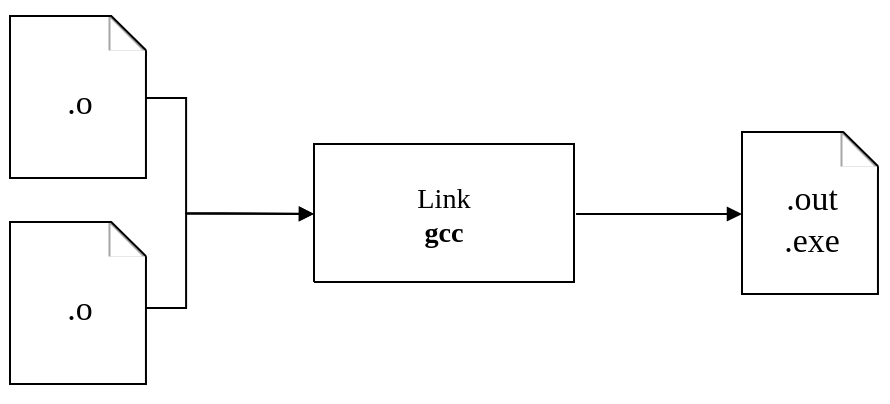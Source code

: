 <mxfile version="22.1.16" type="device">
  <diagram name="Page 1" id="Page-1">
    <mxGraphModel dx="1098" dy="940" grid="1" gridSize="10" guides="1" tooltips="1" connect="1" arrows="1" fold="1" page="1" pageScale="1" pageWidth="800" pageHeight="220" math="0" shadow="0">
      <root>
        <mxCell id="0" />
        <mxCell id="1" parent="0" />
        <UserObject label="" tags="Background" id="2">
          <mxCell style="vsdxID=14;fillColor=none;gradientColor=none;strokeColor=none;points=[];labelBackgroundColor=none;rounded=0;html=1;whiteSpace=wrap;" parent="1" vertex="1">
            <mxGeometry x="180" y="10" width="78" height="98" as="geometry" />
          </mxCell>
        </UserObject>
        <mxCell id="3" style="vsdxID=15;fillColor=#FFFFFF;gradientColor=none;shape=stencil(pZHNDsIgEISfhitZFkzDudb3aFIqRISG4t/bCxJjW22i8Ta7fLMhM4TXo24HRRDGGPxBXUwXNeFbgmicVsHEpAhvCK97H9Q++JPryjy0mczq6M/5wrX4GED2INzKjIwyfGx2BbfGTfBKULGZGWAdnl8GCvxb9vmrj6iUVFb/4CgoinXDWyQ/4ssEk3il3xtrS3nT92VbaVWa5s0d);strokeColor=none;strokeWidth=0;spacingTop=-3;spacingBottom=-3;spacingLeft=-3;spacingRight=-3;points=[];labelBackgroundColor=none;rounded=0;html=1;whiteSpace=wrap;" parent="2" vertex="1">
          <mxGeometry x="5" y="8" width="68" height="81" as="geometry" />
        </mxCell>
        <mxCell id="4" style="vsdxID=16;fillColor=#FFFFFF;gradientColor=#ffffff;shape=stencil(nZHdCsIwDIWfJrcjSxQfYM73GKyzwdqOrv69va1BHIKKuzvJ+U4gCXAz2W40QDilGA7mIn2ywFsgEm9NlJQVcAvcDCGafQwn32s9doUs6hjOZcJVc5tVtaaSIrxpBx/VTmEnfgbjMrDGL+jTXARTXSF/xv9a7gecxeuGgzinL5j77zfPLf0Xt3c=);strokeColor=none;strokeWidth=0;spacingTop=-3;spacingBottom=-3;spacingLeft=-3;spacingRight=-3;points=[];labelBackgroundColor=none;rounded=0;html=1;whiteSpace=wrap;" parent="2" vertex="1">
          <mxGeometry x="5" y="8" width="68" height="81" as="geometry" />
        </mxCell>
        <mxCell id="5" style="vsdxID=17;fillColor=#a6a6a6;gradientColor=none;shape=stencil(nZHdDsIgDIWfprek0jjles73WDImRISF4d/bCzbG+Z94d1q+NodToHo07aBB4phi2Oqj7ZIBWoGU1hsdbcoKqAGq+xD1Joa977ge2kIWtQuHsuHEczPEMiPxzLWqxHJ+7awZd9ZP8ErIxQOPn1n8D7w5eou+2FVCfbH783dZ3JPprXMc7PT9Ocnc4itQcwE=);strokeColor=none;strokeWidth=0;spacingTop=-3;spacingBottom=-3;spacingLeft=-3;spacingRight=-3;points=[];labelBackgroundColor=none;rounded=0;html=1;whiteSpace=wrap;" parent="2" vertex="1">
          <mxGeometry x="54" y="8" width="18" height="17" as="geometry" />
        </mxCell>
        <mxCell id="6" style="vsdxID=18;fillColor=#FFFFFF;gradientColor=none;shape=stencil(UzV2Ls5ILEhVNTIoLinKz04tz0wpyVA1dlE1MsrMy0gtyiwBslSNXVWNndPyi1LTi/JL81Ig/IJEkEoQKze/DGRCBUSfAUiHkUElhGdoAOG7QZTmZOYhKYVJwhRbWupZmuBWjqoYj7l4nQBkIJyelpmTA/E5sjy6V4FCkGAydgUA);strokeColor=none;strokeWidth=0;spacingTop=-3;spacingBottom=-3;spacingLeft=-3;spacingRight=-3;points=[];labelBackgroundColor=none;rounded=0;html=1;whiteSpace=wrap;" parent="2" vertex="1">
          <mxGeometry x="55" y="9" width="16" height="16" as="geometry" />
        </mxCell>
        <mxCell id="7" style="vsdxID=19;fillColor=none;gradientColor=none;shape=stencil(pZHNDsIgEISfhitZFkzDudb3aFIqRISG4t/bCxJjW22i8Ta7fLMhM4TXo24HRRDGGPxBXUwXNeFbgmicVsHEpAhvCK97H9Q++JPryjy0mczq6M/5wrX4GED2INzKjIwyfGx2BbfGTfBKULGZGWAdnl8GCvxb9vmrj6iUVFb/4CgoinXDWyQ/4ssEk3il3xtrS3nT92VbaVWa5s0d);strokeColor=#000000;spacingTop=-3;spacingBottom=-3;spacingLeft=-3;spacingRight=-3;points=[];labelBackgroundColor=none;rounded=0;html=1;whiteSpace=wrap;" parent="2" vertex="1">
          <mxGeometry x="5" y="8" width="68" height="81" as="geometry" />
        </mxCell>
        <mxCell id="8" style="vsdxID=20;fillColor=#ffffff;gradientColor=#a4a4a4;shape=stencil(nZBLDoAgDERP0z3SIyjew0SURgSD+Lu9kMZoXLhwN9O+tukAlrNpJg1SzDH4QW/URgNYgZTkjA4UkwJUgGXng+6DX1zLfmoymdXo17xh5zmRJ6Q42BWCfc2oJfdAr+Yv+AP9Cb7OJ3H/2JG1HNGz/84klThPVCc=);strokeColor=none;strokeWidth=0;spacingTop=-3;spacingBottom=-3;spacingLeft=-3;spacingRight=-3;points=[];labelBackgroundColor=none;rounded=0;html=1;whiteSpace=wrap;" parent="2" vertex="1">
          <mxGeometry x="11" y="27" width="31" as="geometry" />
        </mxCell>
        <mxCell id="9" style="vsdxID=21;fillColor=#ffffff;gradientColor=#a4a4a4;shape=stencil(nZBLDoAgDERP0z3SIyjew0SURgSD+Lu9kMZoXLhwN9O+tukAlrNpJg1SzDH4QW/URgNYgZTkjA4UkwJUgGXng+6DX1zLfmoymdXo17xh5zmRJ6Q42BWCfc2oJfdAr+Yv+AP9Cb7OJ3H/2JG1HNGz/84klThPVCc=);strokeColor=none;strokeWidth=0;spacingTop=-3;spacingBottom=-3;spacingLeft=-3;spacingRight=-3;points=[];labelBackgroundColor=none;rounded=0;html=1;whiteSpace=wrap;" parent="2" vertex="1">
          <mxGeometry x="11" y="36" width="52" as="geometry" />
        </mxCell>
        <mxCell id="10" style="vsdxID=22;fillColor=#ffffff;gradientColor=#a4a4a4;shape=stencil(nZBLDoAgDERP0z3SIyjew0SURgSD+Lu9kMZoXLhwN9O+tukAlrNpJg1SzDH4QW/URgNYgZTkjA4UkwJUgGXng+6DX1zLfmoymdXo17xh5zmRJ6Q42BWCfc2oJfdAr+Yv+AP9Cb7OJ3H/2JG1HNGz/84klThPVCc=);strokeColor=none;strokeWidth=0;spacingTop=-3;spacingBottom=-3;spacingLeft=-3;spacingRight=-3;points=[];labelBackgroundColor=none;rounded=0;html=1;whiteSpace=wrap;" parent="2" vertex="1">
          <mxGeometry x="11" y="44" width="52" as="geometry" />
        </mxCell>
        <mxCell id="11" style="vsdxID=23;fillColor=#ffffff;gradientColor=#a4a4a4;shape=stencil(nZBLDoAgDERP0z3SIyjew0SURgSD+Lu9kMZoXLhwN9O+tukAlrNpJg1SzDH4QW/URgNYgZTkjA4UkwJUgGXng+6DX1zLfmoymdXo17xh5zmRJ6Q42BWCfc2oJfdAr+Yv+AP9Cb7OJ3H/2JG1HNGz/84klThPVCc=);strokeColor=none;strokeWidth=0;spacingTop=-3;spacingBottom=-3;spacingLeft=-3;spacingRight=-3;points=[];labelBackgroundColor=none;rounded=0;html=1;whiteSpace=wrap;" parent="2" vertex="1">
          <mxGeometry x="11" y="52" width="52" as="geometry" />
        </mxCell>
        <mxCell id="12" style="vsdxID=24;fillColor=#ffffff;gradientColor=#a4a4a4;shape=stencil(nZBLDoAgDERP0z3SIyjew0SURgSD+Lu9kMZoXLhwN9O+tukAlrNpJg1SzDH4QW/URgNYgZTkjA4UkwJUgGXng+6DX1zLfmoymdXo17xh5zmRJ6Q42BWCfc2oJfdAr+Yv+AP9Cb7OJ3H/2JG1HNGz/84klThPVCc=);strokeColor=none;strokeWidth=0;spacingTop=-3;spacingBottom=-3;spacingLeft=-3;spacingRight=-3;points=[];labelBackgroundColor=none;rounded=0;html=1;whiteSpace=wrap;" parent="2" vertex="1">
          <mxGeometry x="11" y="60" width="52" as="geometry" />
        </mxCell>
        <mxCell id="13" style="vsdxID=25;fillColor=#ffffff;gradientColor=#a4a4a4;shape=stencil(nZBLDoAgDERP0z3SIyjew0SURgSD+Lu9kMZoXLhwN9O+tukAlrNpJg1SzDH4QW/URgNYgZTkjA4UkwJUgGXng+6DX1zLfmoymdXo17xh5zmRJ6Q42BWCfc2oJfdAr+Yv+AP9Cb7OJ3H/2JG1HNGz/84klThPVCc=);strokeColor=none;strokeWidth=0;spacingTop=-3;spacingBottom=-3;spacingLeft=-3;spacingRight=-3;points=[];labelBackgroundColor=none;rounded=0;html=1;whiteSpace=wrap;" parent="2" vertex="1">
          <mxGeometry x="11" y="68" width="52" as="geometry" />
        </mxCell>
        <mxCell id="14" style="vsdxID=26;fillColor=#ffffff;gradientColor=#a4a4a4;shape=stencil(nZBLDoAgDERP0z3SIyjew0SURgSD+Lu9kMZoXLhwN9O+tukAlrNpJg1SzDH4QW/URgNYgZTkjA4UkwJUgGXng+6DX1zLfmoymdXo17xh5zmRJ6Q42BWCfc2oJfdAr+Yv+AP9Cb7OJ3H/2JG1HNGz/84klThPVCc=);strokeColor=none;strokeWidth=0;spacingTop=-3;spacingBottom=-3;spacingLeft=-3;spacingRight=-3;points=[];labelBackgroundColor=none;rounded=0;html=1;whiteSpace=wrap;" parent="2" vertex="1">
          <mxGeometry x="11" y="76" width="52" as="geometry" />
        </mxCell>
        <mxCell id="15" value="&lt;div style=&quot;font-size: 1px&quot;&gt;&lt;font style=&quot;font-size:16.93px;font-family:Calibri;color:#000000;direction:ltr;letter-spacing:0px;line-height:120%;opacity:1&quot;&gt;.o&lt;br/&gt;&lt;/font&gt;&lt;/div&gt;" style="text;vsdxID=14;fillColor=none;gradientColor=none;strokeColor=none;points=[];labelBackgroundColor=none;rounded=0;html=1;whiteSpace=wrap;verticalAlign=middle;align=center;overflow=width;;html=1;" parent="2" vertex="1">
          <mxGeometry x="25.84" y="35.88" width="28.33" height="31.61" as="geometry" />
        </mxCell>
        <UserObject label="" tags="Background" id="16">
          <mxCell style="vsdxID=27;fillColor=none;gradientColor=none;strokeColor=none;points=[];labelBackgroundColor=none;rounded=0;html=1;whiteSpace=wrap;" parent="1" vertex="1">
            <mxGeometry x="180" y="113" width="78" height="98" as="geometry" />
          </mxCell>
        </UserObject>
        <mxCell id="17" style="vsdxID=28;fillColor=#FFFFFF;gradientColor=none;shape=stencil(pZHNDsIgEISfhitZFkzDudb3aFIqRISG4t/bCxJjW22i8Ta7fLMhM4TXo24HRRDGGPxBXUwXNeFbgmicVsHEpAhvCK97H9Q++JPryjy0mczq6M/5wrX4GED2INzKjIwyfGx2BbfGTfBKULGZGWAdnl8GCvxb9vmrj6iUVFb/4CgoinXDWyQ/4ssEk3il3xtrS3nT92VbaVWa5s0d);strokeColor=none;strokeWidth=0;spacingTop=-3;spacingBottom=-3;spacingLeft=-3;spacingRight=-3;points=[];labelBackgroundColor=none;rounded=0;html=1;whiteSpace=wrap;" parent="16" vertex="1">
          <mxGeometry x="5" y="8" width="68" height="81" as="geometry" />
        </mxCell>
        <mxCell id="18" style="vsdxID=29;fillColor=#FFFFFF;gradientColor=#ffffff;shape=stencil(nZHdCsIwDIWfJrcjSxQfYM73GKyzwdqOrv69va1BHIKKuzvJ+U4gCXAz2W40QDilGA7mIn2ywFsgEm9NlJQVcAvcDCGafQwn32s9doUs6hjOZcJVc5tVtaaSIrxpBx/VTmEnfgbjMrDGL+jTXARTXSF/xv9a7gecxeuGgzinL5j77zfPLf0Xt3c=);strokeColor=none;strokeWidth=0;spacingTop=-3;spacingBottom=-3;spacingLeft=-3;spacingRight=-3;points=[];labelBackgroundColor=none;rounded=0;html=1;whiteSpace=wrap;" parent="16" vertex="1">
          <mxGeometry x="5" y="8" width="68" height="81" as="geometry" />
        </mxCell>
        <mxCell id="19" style="vsdxID=30;fillColor=#a6a6a6;gradientColor=none;shape=stencil(nZHdDsIgDIWfprek0jjles73WDImRISF4d/bCzbG+Z94d1q+NodToHo07aBB4phi2Oqj7ZIBWoGU1hsdbcoKqAGq+xD1Joa977ge2kIWtQuHsuHEczPEMiPxzLWqxHJ+7awZd9ZP8ErIxQOPn1n8D7w5eou+2FVCfbH783dZ3JPprXMc7PT9Ocnc4itQcwE=);strokeColor=none;strokeWidth=0;spacingTop=-3;spacingBottom=-3;spacingLeft=-3;spacingRight=-3;points=[];labelBackgroundColor=none;rounded=0;html=1;whiteSpace=wrap;" parent="16" vertex="1">
          <mxGeometry x="54" y="8" width="18" height="17" as="geometry" />
        </mxCell>
        <mxCell id="20" style="vsdxID=31;fillColor=#FFFFFF;gradientColor=none;shape=stencil(UzV2Ls5ILEhVNTIoLinKz04tz0wpyVA1dlE1MsrMy0gtyiwBslSNXVWNndPyi1LTi/JL81Ig/IJEkEoQKze/DGRCBUSfAUiHkUElhGdoAOG7QZTmZOYhKYVJwhRbWupZmuBWjqoYj7l4nQBkIJyelpmTA/E5sjy6V4FCkGAydgUA);strokeColor=none;strokeWidth=0;spacingTop=-3;spacingBottom=-3;spacingLeft=-3;spacingRight=-3;points=[];labelBackgroundColor=none;rounded=0;html=1;whiteSpace=wrap;" parent="16" vertex="1">
          <mxGeometry x="55" y="9" width="16" height="16" as="geometry" />
        </mxCell>
        <mxCell id="21" style="vsdxID=32;fillColor=none;gradientColor=none;shape=stencil(pZHNDsIgEISfhitZFkzDudb3aFIqRISG4t/bCxJjW22i8Ta7fLMhM4TXo24HRRDGGPxBXUwXNeFbgmicVsHEpAhvCK97H9Q++JPryjy0mczq6M/5wrX4GED2INzKjIwyfGx2BbfGTfBKULGZGWAdnl8GCvxb9vmrj6iUVFb/4CgoinXDWyQ/4ssEk3il3xtrS3nT92VbaVWa5s0d);strokeColor=#000000;spacingTop=-3;spacingBottom=-3;spacingLeft=-3;spacingRight=-3;points=[];labelBackgroundColor=none;rounded=0;html=1;whiteSpace=wrap;" parent="16" vertex="1">
          <mxGeometry x="5" y="8" width="68" height="81" as="geometry" />
        </mxCell>
        <mxCell id="22" style="vsdxID=33;fillColor=#ffffff;gradientColor=#a4a4a4;shape=stencil(nZBLDoAgDERP0z3SIyjew0SURgSD+Lu9kMZoXLhwN9O+tukAlrNpJg1SzDH4QW/URgNYgZTkjA4UkwJUgGXng+6DX1zLfmoymdXo17xh5zmRJ6Q42BWCfc2oJfdAr+Yv+AP9Cb7OJ3H/2JG1HNGz/84klThPVCc=);strokeColor=none;strokeWidth=0;spacingTop=-3;spacingBottom=-3;spacingLeft=-3;spacingRight=-3;points=[];labelBackgroundColor=none;rounded=0;html=1;whiteSpace=wrap;" parent="16" vertex="1">
          <mxGeometry x="11" y="27" width="31" as="geometry" />
        </mxCell>
        <mxCell id="23" style="vsdxID=34;fillColor=#ffffff;gradientColor=#a4a4a4;shape=stencil(nZBLDoAgDERP0z3SIyjew0SURgSD+Lu9kMZoXLhwN9O+tukAlrNpJg1SzDH4QW/URgNYgZTkjA4UkwJUgGXng+6DX1zLfmoymdXo17xh5zmRJ6Q42BWCfc2oJfdAr+Yv+AP9Cb7OJ3H/2JG1HNGz/84klThPVCc=);strokeColor=none;strokeWidth=0;spacingTop=-3;spacingBottom=-3;spacingLeft=-3;spacingRight=-3;points=[];labelBackgroundColor=none;rounded=0;html=1;whiteSpace=wrap;" parent="16" vertex="1">
          <mxGeometry x="11" y="36" width="52" as="geometry" />
        </mxCell>
        <mxCell id="24" style="vsdxID=35;fillColor=#ffffff;gradientColor=#a4a4a4;shape=stencil(nZBLDoAgDERP0z3SIyjew0SURgSD+Lu9kMZoXLhwN9O+tukAlrNpJg1SzDH4QW/URgNYgZTkjA4UkwJUgGXng+6DX1zLfmoymdXo17xh5zmRJ6Q42BWCfc2oJfdAr+Yv+AP9Cb7OJ3H/2JG1HNGz/84klThPVCc=);strokeColor=none;strokeWidth=0;spacingTop=-3;spacingBottom=-3;spacingLeft=-3;spacingRight=-3;points=[];labelBackgroundColor=none;rounded=0;html=1;whiteSpace=wrap;" parent="16" vertex="1">
          <mxGeometry x="11" y="44" width="52" as="geometry" />
        </mxCell>
        <mxCell id="25" style="vsdxID=36;fillColor=#ffffff;gradientColor=#a4a4a4;shape=stencil(nZBLDoAgDERP0z3SIyjew0SURgSD+Lu9kMZoXLhwN9O+tukAlrNpJg1SzDH4QW/URgNYgZTkjA4UkwJUgGXng+6DX1zLfmoymdXo17xh5zmRJ6Q42BWCfc2oJfdAr+Yv+AP9Cb7OJ3H/2JG1HNGz/84klThPVCc=);strokeColor=none;strokeWidth=0;spacingTop=-3;spacingBottom=-3;spacingLeft=-3;spacingRight=-3;points=[];labelBackgroundColor=none;rounded=0;html=1;whiteSpace=wrap;" parent="16" vertex="1">
          <mxGeometry x="11" y="52" width="52" as="geometry" />
        </mxCell>
        <mxCell id="26" style="vsdxID=37;fillColor=#ffffff;gradientColor=#a4a4a4;shape=stencil(nZBLDoAgDERP0z3SIyjew0SURgSD+Lu9kMZoXLhwN9O+tukAlrNpJg1SzDH4QW/URgNYgZTkjA4UkwJUgGXng+6DX1zLfmoymdXo17xh5zmRJ6Q42BWCfc2oJfdAr+Yv+AP9Cb7OJ3H/2JG1HNGz/84klThPVCc=);strokeColor=none;strokeWidth=0;spacingTop=-3;spacingBottom=-3;spacingLeft=-3;spacingRight=-3;points=[];labelBackgroundColor=none;rounded=0;html=1;whiteSpace=wrap;" parent="16" vertex="1">
          <mxGeometry x="11" y="60" width="52" as="geometry" />
        </mxCell>
        <mxCell id="27" style="vsdxID=38;fillColor=#ffffff;gradientColor=#a4a4a4;shape=stencil(nZBLDoAgDERP0z3SIyjew0SURgSD+Lu9kMZoXLhwN9O+tukAlrNpJg1SzDH4QW/URgNYgZTkjA4UkwJUgGXng+6DX1zLfmoymdXo17xh5zmRJ6Q42BWCfc2oJfdAr+Yv+AP9Cb7OJ3H/2JG1HNGz/84klThPVCc=);strokeColor=none;strokeWidth=0;spacingTop=-3;spacingBottom=-3;spacingLeft=-3;spacingRight=-3;points=[];labelBackgroundColor=none;rounded=0;html=1;whiteSpace=wrap;" parent="16" vertex="1">
          <mxGeometry x="11" y="68" width="52" as="geometry" />
        </mxCell>
        <mxCell id="28" style="vsdxID=39;fillColor=#ffffff;gradientColor=#a4a4a4;shape=stencil(nZBLDoAgDERP0z3SIyjew0SURgSD+Lu9kMZoXLhwN9O+tukAlrNpJg1SzDH4QW/URgNYgZTkjA4UkwJUgGXng+6DX1zLfmoymdXo17xh5zmRJ6Q42BWCfc2oJfdAr+Yv+AP9Cb7OJ3H/2JG1HNGz/84klThPVCc=);strokeColor=none;strokeWidth=0;spacingTop=-3;spacingBottom=-3;spacingLeft=-3;spacingRight=-3;points=[];labelBackgroundColor=none;rounded=0;html=1;whiteSpace=wrap;" parent="16" vertex="1">
          <mxGeometry x="11" y="76" width="52" as="geometry" />
        </mxCell>
        <mxCell id="29" value="&lt;div style=&quot;font-size: 1px&quot;&gt;&lt;font style=&quot;font-size:16.93px;font-family:Calibri;color:#000000;direction:ltr;letter-spacing:0px;line-height:120%;opacity:1&quot;&gt;.o&lt;br/&gt;&lt;/font&gt;&lt;/div&gt;" style="text;vsdxID=27;fillColor=none;gradientColor=none;strokeColor=none;points=[];labelBackgroundColor=none;rounded=0;html=1;whiteSpace=wrap;verticalAlign=middle;align=center;overflow=width;;html=1;" parent="16" vertex="1">
          <mxGeometry x="25.84" y="35.88" width="28.33" height="31.61" as="geometry" />
        </mxCell>
        <UserObject label="" tags="Background" id="30">
          <mxCell style="vsdxID=44;fillColor=none;gradientColor=none;strokeColor=none;strokeWidth=2;points=[];labelBackgroundColor=none;rounded=0;html=1;whiteSpace=wrap;" parent="1" vertex="1">
            <mxGeometry x="337" y="82" width="130" height="69" as="geometry" />
          </mxCell>
        </UserObject>
        <mxCell id="31" value="&lt;div style=&quot;font-size: 1px&quot;&gt;&lt;p style=&quot;text-align:center;margin-left:0;margin-right:0;margin-top:0px;margin-bottom:0px;text-indent:0;vertical-align:middle;direction:ltr;&quot;&gt;&lt;font style=&quot;font-size:14.11px;font-family:Calibri;color:#000000;direction:ltr;letter-spacing:0px;line-height:120%;opacity:1&quot;&gt;Link&lt;br/&gt;&lt;/font&gt;&lt;font style=&quot;font-size:14.11px;font-family:Themed;color:#000000;direction:ltr;letter-spacing:0px;line-height:120%;opacity:1&quot;&gt;&lt;b&gt;gcc&lt;/b&gt;&lt;/font&gt;&lt;font style=&quot;font-size:14.11px;font-family:Themed;color:#000000;direction:ltr;letter-spacing:0px;line-height:120%;opacity:1&quot;&gt;&lt;br/&gt;&lt;/font&gt;&lt;/p&gt;&lt;/div&gt;" style="verticalAlign=middle;align=center;overflow=width;vsdxID=43;fillColor=#ffffff;gradientColor=none;shape=stencil(nZBLDoAgDERP0z3SIyjew0SURgSD+Lu9kMZoXLhwN9O+tukAlrNpJg1SzDH4QW/URgNYgZTkjA4UkwJUgGXng+6DX1zLfmoymdXo17xh5zmRJ6Q42BWCfc2oJfdAr+Yv+AP9Cb7OJ3H/2JG1HNGz/84klThPVCc=);strokeColor=#000000;points=[[1,0.5,0],[0.5,0,0],[0.5,0.5,0],[0.5,0.5,0]];labelBackgroundColor=none;rounded=0;html=1;whiteSpace=wrap;" parent="30" vertex="1">
          <mxGeometry width="130" height="69" as="geometry" />
        </mxCell>
        <UserObject label="" tags="Background" id="32">
          <mxCell style="vsdxID=45;fillColor=none;gradientColor=none;strokeColor=none;points=[];labelBackgroundColor=none;rounded=0;html=1;whiteSpace=wrap;" parent="1" vertex="1">
            <mxGeometry x="546" y="68" width="78" height="98" as="geometry" />
          </mxCell>
        </UserObject>
        <mxCell id="33" style="vsdxID=46;fillColor=#FFFFFF;gradientColor=none;shape=stencil(pZHNDsIgEISfhitZFkzDudb3aFIqRISG4t/bCxJjW22i8Ta7fLMhM4TXo24HRRDGGPxBXUwXNeFbgmicVsHEpAhvCK97H9Q++JPryjy0mczq6M/5wrX4GED2INzKjIwyfGx2BbfGTfBKULGZGWAdnl8GCvxb9vmrj6iUVFb/4CgoinXDWyQ/4ssEk3il3xtrS3nT92VbaVWa5s0d);strokeColor=none;strokeWidth=0;spacingTop=-3;spacingBottom=-3;spacingLeft=-3;spacingRight=-3;points=[];labelBackgroundColor=none;rounded=0;html=1;whiteSpace=wrap;" parent="32" vertex="1">
          <mxGeometry x="5" y="8" width="68" height="81" as="geometry" />
        </mxCell>
        <mxCell id="34" style="vsdxID=47;fillColor=#FFFFFF;gradientColor=#ffffff;shape=stencil(nZHdCsIwDIWfJrcjSxQfYM73GKyzwdqOrv69va1BHIKKuzvJ+U4gCXAz2W40QDilGA7mIn2ywFsgEm9NlJQVcAvcDCGafQwn32s9doUs6hjOZcJVc5tVtaaSIrxpBx/VTmEnfgbjMrDGL+jTXARTXSF/xv9a7gecxeuGgzinL5j77zfPLf0Xt3c=);strokeColor=none;strokeWidth=0;spacingTop=-3;spacingBottom=-3;spacingLeft=-3;spacingRight=-3;points=[];labelBackgroundColor=none;rounded=0;html=1;whiteSpace=wrap;" parent="32" vertex="1">
          <mxGeometry x="5" y="8" width="68" height="81" as="geometry" />
        </mxCell>
        <mxCell id="35" style="vsdxID=48;fillColor=#a6a6a6;gradientColor=none;shape=stencil(nZHdDsIgDIWfprek0jjles73WDImRISF4d/bCzbG+Z94d1q+NodToHo07aBB4phi2Oqj7ZIBWoGU1hsdbcoKqAGq+xD1Joa977ge2kIWtQuHsuHEczPEMiPxzLWqxHJ+7awZd9ZP8ErIxQOPn1n8D7w5eou+2FVCfbH783dZ3JPprXMc7PT9Ocnc4itQcwE=);strokeColor=none;strokeWidth=0;spacingTop=-3;spacingBottom=-3;spacingLeft=-3;spacingRight=-3;points=[];labelBackgroundColor=none;rounded=0;html=1;whiteSpace=wrap;" parent="32" vertex="1">
          <mxGeometry x="54" y="8" width="18" height="17" as="geometry" />
        </mxCell>
        <mxCell id="36" style="vsdxID=49;fillColor=#FFFFFF;gradientColor=none;shape=stencil(UzV2Ls5ILEhVNTIoLinKz04tz0wpyVA1dlE1MsrMy0gtyiwBslSNXVWNndPyi1LTi/JL81Ig/IJEkEoQKze/DGRCBUSfAUiHkUElhGdoAOG7QZTmZOYhKYVJwhRbWupZmuBWjqoYj7l4nQBkIJyelpmTA/E5sjy6V4FCkGAydgUA);strokeColor=none;strokeWidth=0;spacingTop=-3;spacingBottom=-3;spacingLeft=-3;spacingRight=-3;points=[];labelBackgroundColor=none;rounded=0;html=1;whiteSpace=wrap;" parent="32" vertex="1">
          <mxGeometry x="55" y="9" width="16" height="16" as="geometry" />
        </mxCell>
        <mxCell id="37" style="vsdxID=50;fillColor=none;gradientColor=none;shape=stencil(pZHNDsIgEISfhitZFkzDudb3aFIqRISG4t/bCxJjW22i8Ta7fLMhM4TXo24HRRDGGPxBXUwXNeFbgmicVsHEpAhvCK97H9Q++JPryjy0mczq6M/5wrX4GED2INzKjIwyfGx2BbfGTfBKULGZGWAdnl8GCvxb9vmrj6iUVFb/4CgoinXDWyQ/4ssEk3il3xtrS3nT92VbaVWa5s0d);strokeColor=#000000;spacingTop=-3;spacingBottom=-3;spacingLeft=-3;spacingRight=-3;points=[];labelBackgroundColor=none;rounded=0;html=1;whiteSpace=wrap;" parent="32" vertex="1">
          <mxGeometry x="5" y="8" width="68" height="81" as="geometry" />
        </mxCell>
        <mxCell id="38" style="vsdxID=51;fillColor=#ffffff;gradientColor=#a4a4a4;shape=stencil(nZBLDoAgDERP0z3SIyjew0SURgSD+Lu9kMZoXLhwN9O+tukAlrNpJg1SzDH4QW/URgNYgZTkjA4UkwJUgGXng+6DX1zLfmoymdXo17xh5zmRJ6Q42BWCfc2oJfdAr+Yv+AP9Cb7OJ3H/2JG1HNGz/84klThPVCc=);strokeColor=none;strokeWidth=0;spacingTop=-3;spacingBottom=-3;spacingLeft=-3;spacingRight=-3;points=[];labelBackgroundColor=none;rounded=0;html=1;whiteSpace=wrap;" parent="32" vertex="1">
          <mxGeometry x="11" y="27" width="31" as="geometry" />
        </mxCell>
        <mxCell id="39" style="vsdxID=52;fillColor=#ffffff;gradientColor=#a4a4a4;shape=stencil(nZBLDoAgDERP0z3SIyjew0SURgSD+Lu9kMZoXLhwN9O+tukAlrNpJg1SzDH4QW/URgNYgZTkjA4UkwJUgGXng+6DX1zLfmoymdXo17xh5zmRJ6Q42BWCfc2oJfdAr+Yv+AP9Cb7OJ3H/2JG1HNGz/84klThPVCc=);strokeColor=none;strokeWidth=0;spacingTop=-3;spacingBottom=-3;spacingLeft=-3;spacingRight=-3;points=[];labelBackgroundColor=none;rounded=0;html=1;whiteSpace=wrap;" parent="32" vertex="1">
          <mxGeometry x="11" y="36" width="52" as="geometry" />
        </mxCell>
        <mxCell id="40" style="vsdxID=53;fillColor=#ffffff;gradientColor=#a4a4a4;shape=stencil(nZBLDoAgDERP0z3SIyjew0SURgSD+Lu9kMZoXLhwN9O+tukAlrNpJg1SzDH4QW/URgNYgZTkjA4UkwJUgGXng+6DX1zLfmoymdXo17xh5zmRJ6Q42BWCfc2oJfdAr+Yv+AP9Cb7OJ3H/2JG1HNGz/84klThPVCc=);strokeColor=none;strokeWidth=0;spacingTop=-3;spacingBottom=-3;spacingLeft=-3;spacingRight=-3;points=[];labelBackgroundColor=none;rounded=0;html=1;whiteSpace=wrap;" parent="32" vertex="1">
          <mxGeometry x="11" y="44" width="52" as="geometry" />
        </mxCell>
        <mxCell id="41" style="vsdxID=54;fillColor=#ffffff;gradientColor=#a4a4a4;shape=stencil(nZBLDoAgDERP0z3SIyjew0SURgSD+Lu9kMZoXLhwN9O+tukAlrNpJg1SzDH4QW/URgNYgZTkjA4UkwJUgGXng+6DX1zLfmoymdXo17xh5zmRJ6Q42BWCfc2oJfdAr+Yv+AP9Cb7OJ3H/2JG1HNGz/84klThPVCc=);strokeColor=none;strokeWidth=0;spacingTop=-3;spacingBottom=-3;spacingLeft=-3;spacingRight=-3;points=[];labelBackgroundColor=none;rounded=0;html=1;whiteSpace=wrap;" parent="32" vertex="1">
          <mxGeometry x="11" y="52" width="52" as="geometry" />
        </mxCell>
        <mxCell id="42" style="vsdxID=55;fillColor=#ffffff;gradientColor=#a4a4a4;shape=stencil(nZBLDoAgDERP0z3SIyjew0SURgSD+Lu9kMZoXLhwN9O+tukAlrNpJg1SzDH4QW/URgNYgZTkjA4UkwJUgGXng+6DX1zLfmoymdXo17xh5zmRJ6Q42BWCfc2oJfdAr+Yv+AP9Cb7OJ3H/2JG1HNGz/84klThPVCc=);strokeColor=none;strokeWidth=0;spacingTop=-3;spacingBottom=-3;spacingLeft=-3;spacingRight=-3;points=[];labelBackgroundColor=none;rounded=0;html=1;whiteSpace=wrap;" parent="32" vertex="1">
          <mxGeometry x="11" y="60" width="52" as="geometry" />
        </mxCell>
        <mxCell id="43" style="vsdxID=56;fillColor=#ffffff;gradientColor=#a4a4a4;shape=stencil(nZBLDoAgDERP0z3SIyjew0SURgSD+Lu9kMZoXLhwN9O+tukAlrNpJg1SzDH4QW/URgNYgZTkjA4UkwJUgGXng+6DX1zLfmoymdXo17xh5zmRJ6Q42BWCfc2oJfdAr+Yv+AP9Cb7OJ3H/2JG1HNGz/84klThPVCc=);strokeColor=none;strokeWidth=0;spacingTop=-3;spacingBottom=-3;spacingLeft=-3;spacingRight=-3;points=[];labelBackgroundColor=none;rounded=0;html=1;whiteSpace=wrap;" parent="32" vertex="1">
          <mxGeometry x="11" y="68" width="52" as="geometry" />
        </mxCell>
        <mxCell id="44" style="vsdxID=57;fillColor=#ffffff;gradientColor=#a4a4a4;shape=stencil(nZBLDoAgDERP0z3SIyjew0SURgSD+Lu9kMZoXLhwN9O+tukAlrNpJg1SzDH4QW/URgNYgZTkjA4UkwJUgGXng+6DX1zLfmoymdXo17xh5zmRJ6Q42BWCfc2oJfdAr+Yv+AP9Cb7OJ3H/2JG1HNGz/84klThPVCc=);strokeColor=none;strokeWidth=0;spacingTop=-3;spacingBottom=-3;spacingLeft=-3;spacingRight=-3;points=[];labelBackgroundColor=none;rounded=0;html=1;whiteSpace=wrap;" parent="32" vertex="1">
          <mxGeometry x="11" y="76" width="52" as="geometry" />
        </mxCell>
        <mxCell id="45" value="&lt;div style=&quot;font-size: 1px&quot;&gt;&lt;font style=&quot;font-size:16.93px;font-family:Calibri;color:#000000;direction:ltr;letter-spacing:0px;line-height:120%;opacity:1&quot;&gt;.out&lt;br/&gt;.exe&lt;br/&gt;&lt;/font&gt;&lt;/div&gt;" style="text;vsdxID=45;fillColor=none;gradientColor=none;strokeColor=none;points=[];labelBackgroundColor=none;rounded=0;html=1;whiteSpace=wrap;verticalAlign=middle;align=center;overflow=width;;html=1;" parent="32" vertex="1">
          <mxGeometry x="18.21" y="25.72" width="43.58" height="51.93" as="geometry" />
        </mxCell>
        <UserObject label="" tags="Lien" id="46">
          <mxCell style="vsdxID=60;edgeStyle=none;startArrow=none;endArrow=block;startSize=5;endSize=5;strokeColor=#000000;spacingTop=0;spacingBottom=0;spacingLeft=0;spacingRight=0;verticalAlign=middle;html=1;labelBackgroundColor=#ffffff;rounded=0;exitX=1.008;exitY=0.507;exitDx=0;exitDy=0;exitPerimeter=0;entryX=0.064;entryY=0.5;entryDx=0;entryDy=0;entryPerimeter=0;" parent="1" source="31" target="32" edge="1">
            <mxGeometry relative="1" as="geometry">
              <mxPoint x="-1" as="offset" />
              <Array as="points" />
            </mxGeometry>
          </mxCell>
        </UserObject>
        <UserObject label="" tags="Lien" id="47">
          <mxCell style="vsdxID=59;edgeStyle=none;startArrow=none;endArrow=block;startSize=5;endSize=5;strokeColor=#000000;spacingTop=0;spacingBottom=0;spacingLeft=0;spacingRight=0;verticalAlign=middle;html=1;labelBackgroundColor=#ffffff;rounded=0;exitX=0.936;exitY=0.52;exitDx=0;exitDy=0;exitPerimeter=0;entryX=0;entryY=0.507;entryDx=0;entryDy=0;entryPerimeter=0;" parent="1" source="16" target="31" edge="1">
            <mxGeometry relative="1" as="geometry">
              <mxPoint y="-1" as="offset" />
              <Array as="points">
                <mxPoint x="273.05" y="164" />
                <mxPoint x="273.05" y="116.83" />
              </Array>
            </mxGeometry>
          </mxCell>
        </UserObject>
        <UserObject label="" tags="Lien" id="48">
          <mxCell style="vsdxID=58;edgeStyle=none;startArrow=none;endArrow=block;startSize=5;endSize=5;strokeColor=#000000;spacingTop=0;spacingBottom=0;spacingLeft=0;spacingRight=0;verticalAlign=middle;html=1;labelBackgroundColor=#ffffff;rounded=0;exitX=0.936;exitY=0.5;exitDx=0;exitDy=0;exitPerimeter=0;entryX=0;entryY=0.507;entryDx=0;entryDy=0;entryPerimeter=0;" parent="1" source="2" target="31" edge="1">
            <mxGeometry relative="1" as="geometry">
              <mxPoint y="-1" as="offset" />
              <Array as="points">
                <mxPoint x="273.05" y="59" />
                <mxPoint x="273.05" y="116.5" />
              </Array>
            </mxGeometry>
          </mxCell>
        </UserObject>
        <UserObject label="" tags="Diagramme_de_flux Lien" id="49">
          <mxCell parent="1" vertex="1" visible="0">
            <mxGeometry as="geometry" />
          </mxCell>
        </UserObject>
      </root>
    </mxGraphModel>
  </diagram>
</mxfile>
